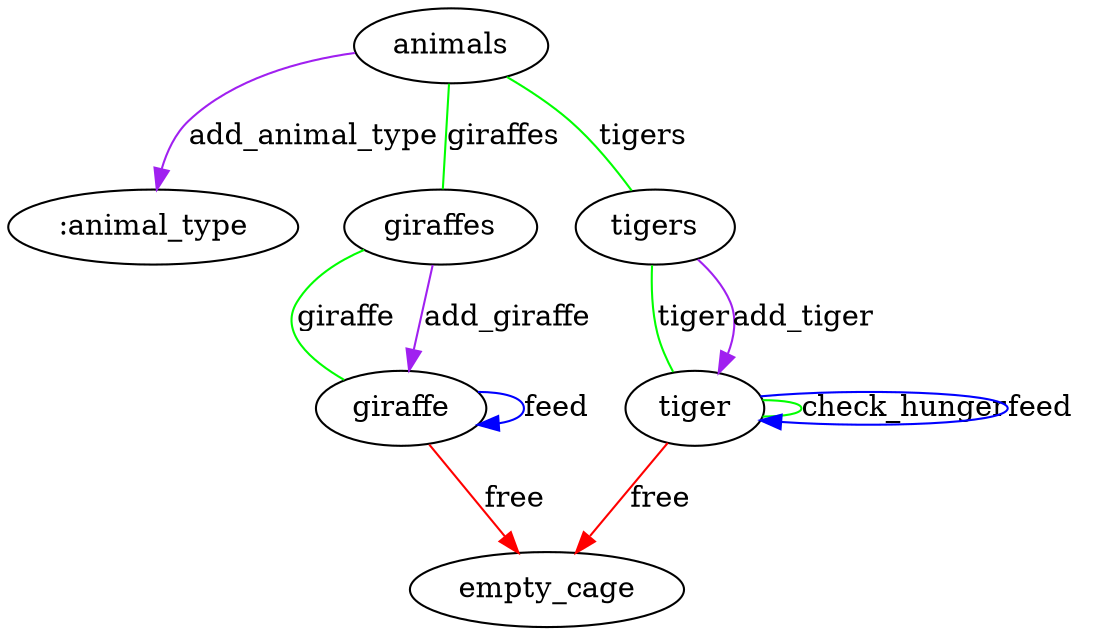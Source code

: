 digraph {
	
	  "animals" -> ":animal_type" [label="add_animal_type" dir="" color="purple"];
  
	  "animals" -> "giraffes" [label="giraffes" dir="none" color="green"];
  
	  "animals" -> "tigers" [label="tigers" dir="none" color="green"];
  
	  "giraffe" -> "empty_cage" [label="free" dir="" color="red"];
  
	  "giraffe" -> "giraffe" [label="feed" dir="" color="blue"];
  
	  "giraffes" -> "giraffe" [label="giraffe" dir="none" color="green"];
  
	  "giraffes" -> "giraffe" [label="add_giraffe" dir="" color="purple"];
  
	  "tiger" -> "empty_cage" [label="free" dir="" color="red"];
  
	  "tiger" -> "tiger" [label="check_hunger" dir="none" color="green"];
  
	  "tiger" -> "tiger" [label="feed" dir="" color="blue"];
  
	  "tigers" -> "tiger" [label="tiger" dir="none" color="green"];
  
	  "tigers" -> "tiger" [label="add_tiger" dir="" color="purple"];
  
}
